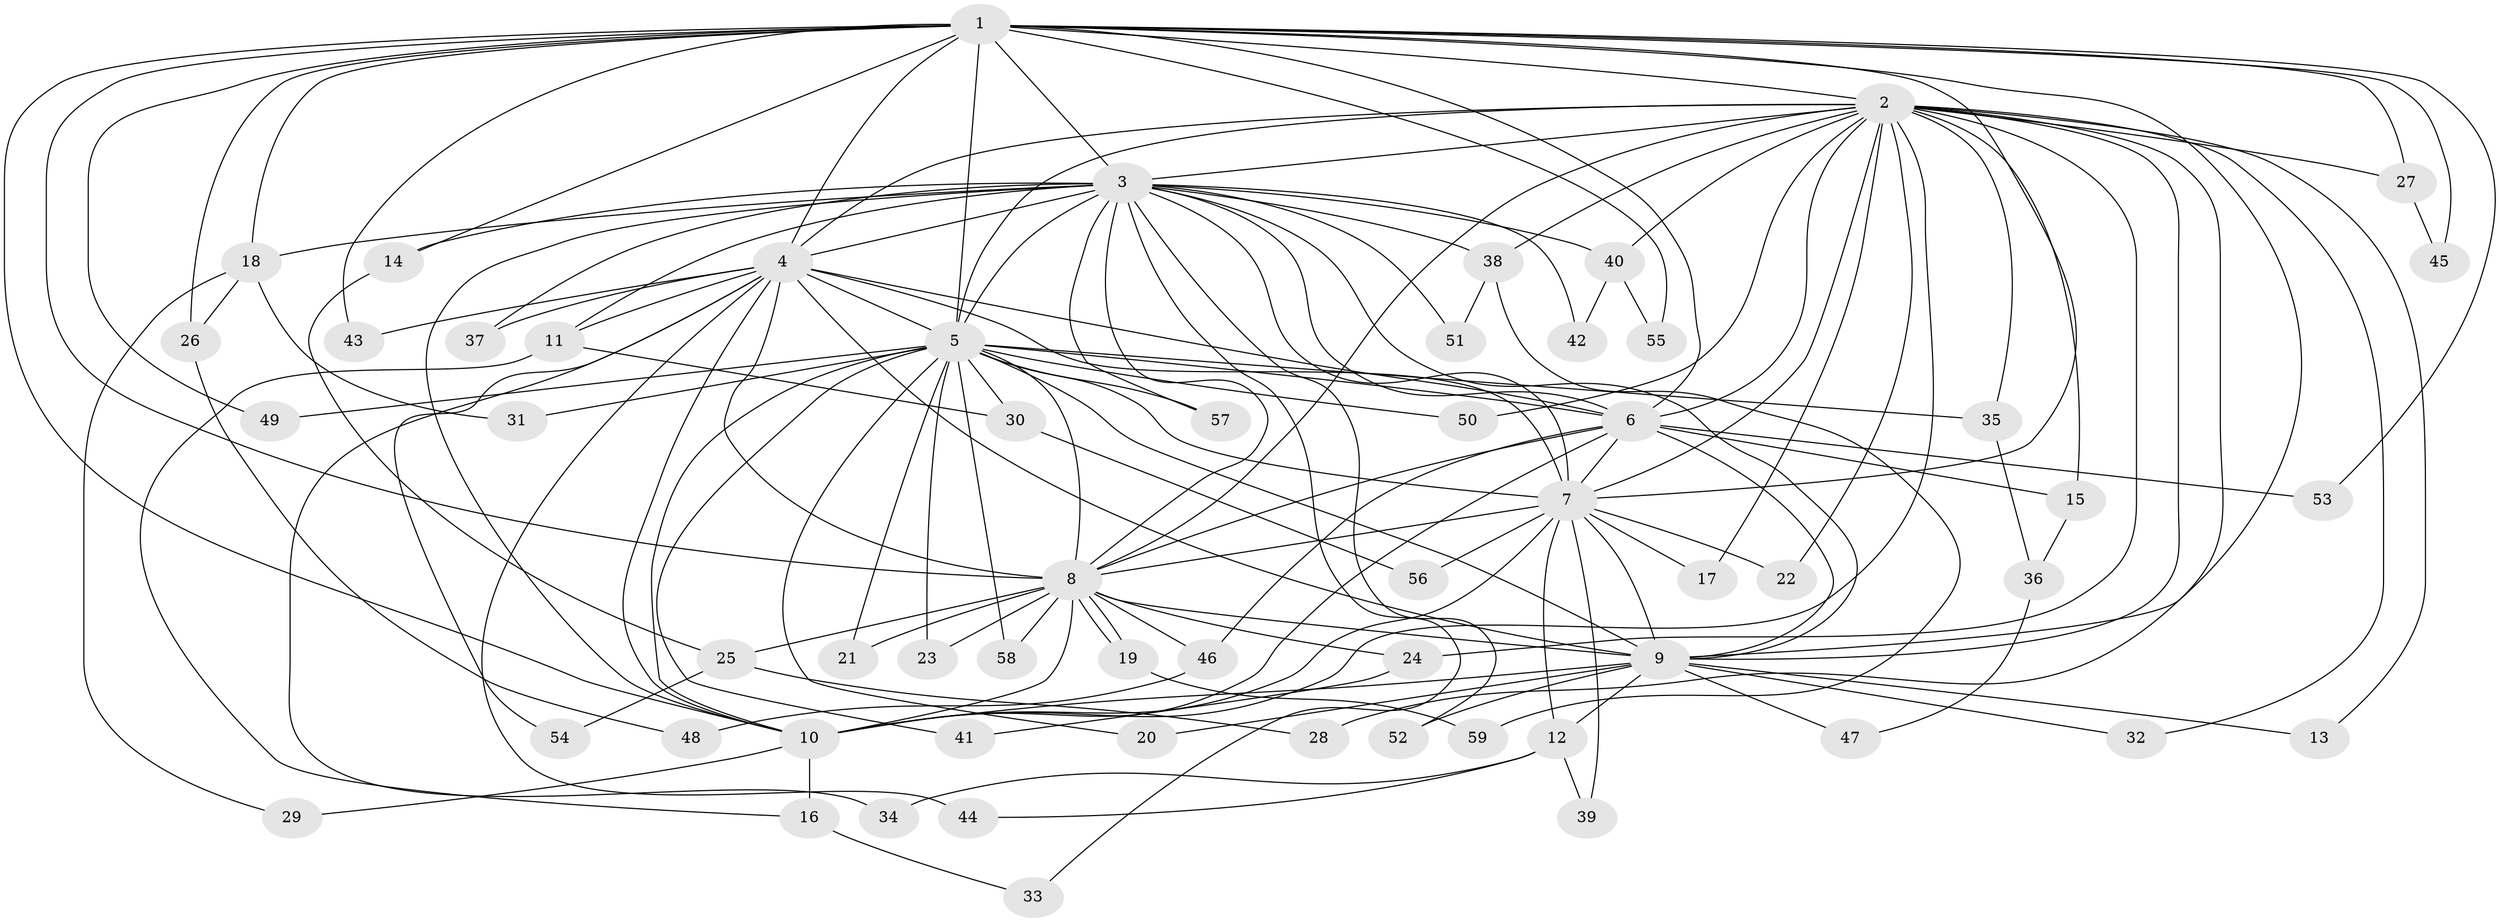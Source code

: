 // coarse degree distribution, {11: 0.06666666666666667, 3: 0.36666666666666664, 10: 0.03333333333333333, 5: 0.03333333333333333, 16: 0.03333333333333333, 4: 0.1, 2: 0.23333333333333334, 14: 0.1, 12: 0.03333333333333333}
// Generated by graph-tools (version 1.1) at 2025/36/03/04/25 23:36:24]
// undirected, 59 vertices, 143 edges
graph export_dot {
  node [color=gray90,style=filled];
  1;
  2;
  3;
  4;
  5;
  6;
  7;
  8;
  9;
  10;
  11;
  12;
  13;
  14;
  15;
  16;
  17;
  18;
  19;
  20;
  21;
  22;
  23;
  24;
  25;
  26;
  27;
  28;
  29;
  30;
  31;
  32;
  33;
  34;
  35;
  36;
  37;
  38;
  39;
  40;
  41;
  42;
  43;
  44;
  45;
  46;
  47;
  48;
  49;
  50;
  51;
  52;
  53;
  54;
  55;
  56;
  57;
  58;
  59;
  1 -- 2;
  1 -- 3;
  1 -- 4;
  1 -- 5;
  1 -- 6;
  1 -- 7;
  1 -- 8;
  1 -- 9;
  1 -- 10;
  1 -- 14;
  1 -- 18;
  1 -- 26;
  1 -- 27;
  1 -- 43;
  1 -- 45;
  1 -- 49;
  1 -- 53;
  1 -- 55;
  2 -- 3;
  2 -- 4;
  2 -- 5;
  2 -- 6;
  2 -- 7;
  2 -- 8;
  2 -- 9;
  2 -- 10;
  2 -- 13;
  2 -- 15;
  2 -- 17;
  2 -- 22;
  2 -- 24;
  2 -- 27;
  2 -- 28;
  2 -- 32;
  2 -- 35;
  2 -- 38;
  2 -- 40;
  2 -- 50;
  3 -- 4;
  3 -- 5;
  3 -- 6;
  3 -- 7;
  3 -- 8;
  3 -- 9;
  3 -- 10;
  3 -- 11;
  3 -- 14;
  3 -- 18;
  3 -- 33;
  3 -- 37;
  3 -- 38;
  3 -- 40;
  3 -- 42;
  3 -- 51;
  3 -- 52;
  3 -- 57;
  4 -- 5;
  4 -- 6;
  4 -- 7;
  4 -- 8;
  4 -- 9;
  4 -- 10;
  4 -- 11;
  4 -- 34;
  4 -- 37;
  4 -- 43;
  4 -- 44;
  4 -- 54;
  5 -- 6;
  5 -- 7;
  5 -- 8;
  5 -- 9;
  5 -- 10;
  5 -- 20;
  5 -- 21;
  5 -- 23;
  5 -- 30;
  5 -- 31;
  5 -- 35;
  5 -- 41;
  5 -- 49;
  5 -- 50;
  5 -- 57;
  5 -- 58;
  6 -- 7;
  6 -- 8;
  6 -- 9;
  6 -- 10;
  6 -- 15;
  6 -- 46;
  6 -- 53;
  7 -- 8;
  7 -- 9;
  7 -- 10;
  7 -- 12;
  7 -- 17;
  7 -- 22;
  7 -- 39;
  7 -- 56;
  8 -- 9;
  8 -- 10;
  8 -- 19;
  8 -- 19;
  8 -- 21;
  8 -- 23;
  8 -- 24;
  8 -- 25;
  8 -- 46;
  8 -- 58;
  9 -- 10;
  9 -- 12;
  9 -- 13;
  9 -- 20;
  9 -- 32;
  9 -- 47;
  9 -- 52;
  10 -- 16;
  10 -- 29;
  11 -- 16;
  11 -- 30;
  12 -- 34;
  12 -- 39;
  12 -- 44;
  14 -- 25;
  15 -- 36;
  16 -- 33;
  18 -- 26;
  18 -- 29;
  18 -- 31;
  19 -- 59;
  24 -- 41;
  25 -- 28;
  25 -- 54;
  26 -- 48;
  27 -- 45;
  30 -- 56;
  35 -- 36;
  36 -- 47;
  38 -- 51;
  38 -- 59;
  40 -- 42;
  40 -- 55;
  46 -- 48;
}
